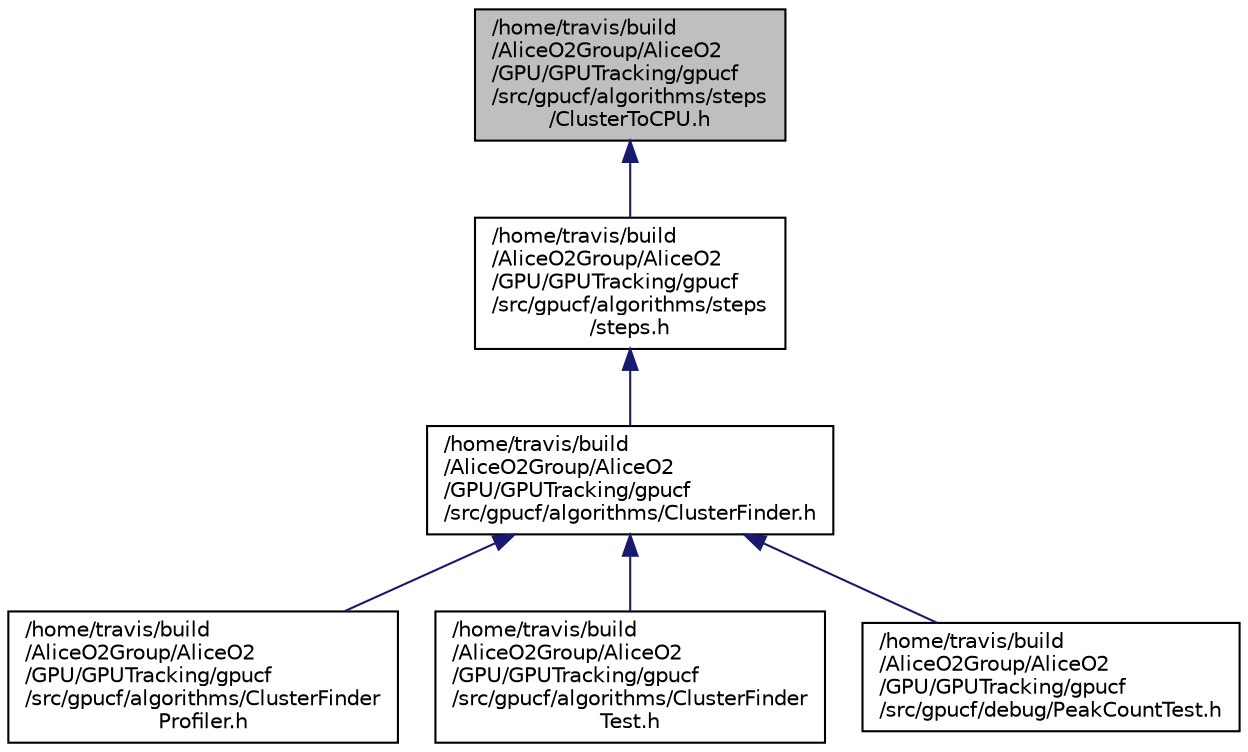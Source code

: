 digraph "/home/travis/build/AliceO2Group/AliceO2/GPU/GPUTracking/gpucf/src/gpucf/algorithms/steps/ClusterToCPU.h"
{
 // INTERACTIVE_SVG=YES
  bgcolor="transparent";
  edge [fontname="Helvetica",fontsize="10",labelfontname="Helvetica",labelfontsize="10"];
  node [fontname="Helvetica",fontsize="10",shape=record];
  Node1 [label="/home/travis/build\l/AliceO2Group/AliceO2\l/GPU/GPUTracking/gpucf\l/src/gpucf/algorithms/steps\l/ClusterToCPU.h",height=0.2,width=0.4,color="black", fillcolor="grey75", style="filled", fontcolor="black"];
  Node1 -> Node2 [dir="back",color="midnightblue",fontsize="10",style="solid",fontname="Helvetica"];
  Node2 [label="/home/travis/build\l/AliceO2Group/AliceO2\l/GPU/GPUTracking/gpucf\l/src/gpucf/algorithms/steps\l/steps.h",height=0.2,width=0.4,color="black",URL="$d3/d45/steps_8h.html"];
  Node2 -> Node3 [dir="back",color="midnightblue",fontsize="10",style="solid",fontname="Helvetica"];
  Node3 [label="/home/travis/build\l/AliceO2Group/AliceO2\l/GPU/GPUTracking/gpucf\l/src/gpucf/algorithms/ClusterFinder.h",height=0.2,width=0.4,color="black",URL="$d4/d99/ClusterFinder_8h.html"];
  Node3 -> Node4 [dir="back",color="midnightblue",fontsize="10",style="solid",fontname="Helvetica"];
  Node4 [label="/home/travis/build\l/AliceO2Group/AliceO2\l/GPU/GPUTracking/gpucf\l/src/gpucf/algorithms/ClusterFinder\lProfiler.h",height=0.2,width=0.4,color="black",URL="$d9/d79/ClusterFinderProfiler_8h.html"];
  Node3 -> Node5 [dir="back",color="midnightblue",fontsize="10",style="solid",fontname="Helvetica"];
  Node5 [label="/home/travis/build\l/AliceO2Group/AliceO2\l/GPU/GPUTracking/gpucf\l/src/gpucf/algorithms/ClusterFinder\lTest.h",height=0.2,width=0.4,color="black",URL="$da/dac/ClusterFinderTest_8h.html"];
  Node3 -> Node6 [dir="back",color="midnightblue",fontsize="10",style="solid",fontname="Helvetica"];
  Node6 [label="/home/travis/build\l/AliceO2Group/AliceO2\l/GPU/GPUTracking/gpucf\l/src/gpucf/debug/PeakCountTest.h",height=0.2,width=0.4,color="black",URL="$db/d65/PeakCountTest_8h.html"];
}
